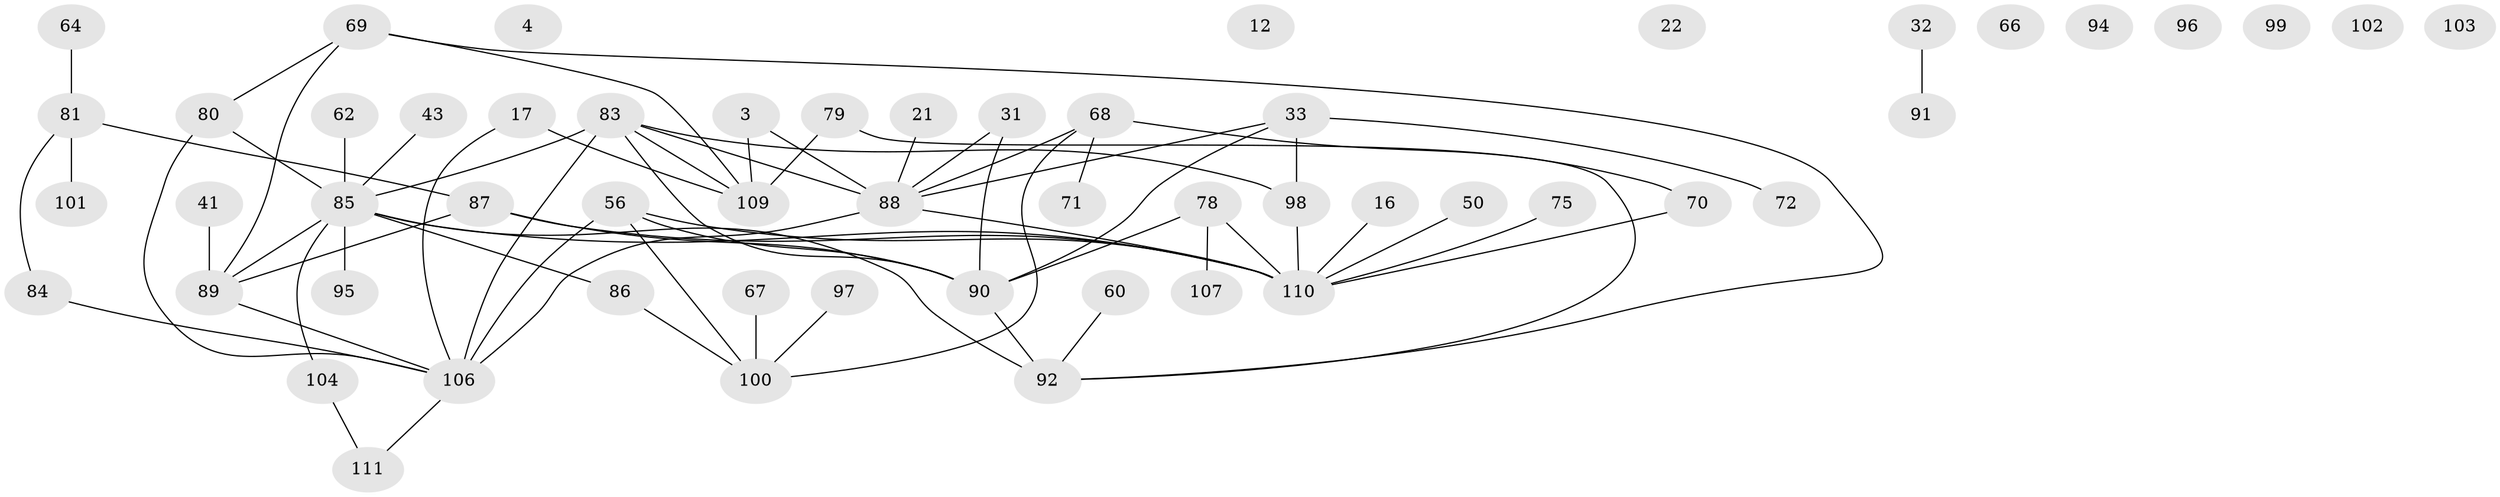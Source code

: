 // original degree distribution, {1: 0.23423423423423423, 2: 0.25225225225225223, 0: 0.07207207207207207, 3: 0.13513513513513514, 5: 0.08108108108108109, 4: 0.17117117117117117, 6: 0.05405405405405406}
// Generated by graph-tools (version 1.1) at 2025/40/03/09/25 04:40:02]
// undirected, 55 vertices, 69 edges
graph export_dot {
graph [start="1"]
  node [color=gray90,style=filled];
  3;
  4;
  12;
  16;
  17;
  21;
  22;
  31;
  32;
  33;
  41;
  43;
  50;
  56 [super="+39"];
  60 [super="+30"];
  62;
  64;
  66;
  67;
  68;
  69 [super="+58"];
  70 [super="+26"];
  71;
  72;
  75;
  78 [super="+15+5"];
  79;
  80 [super="+6+19+76"];
  81;
  83 [super="+40"];
  84;
  85 [super="+52+36+59"];
  86;
  87 [super="+37+46"];
  88 [super="+61+57"];
  89;
  90 [super="+51"];
  91;
  92 [super="+2+73+74"];
  94;
  95 [super="+82"];
  96 [super="+1"];
  97;
  98 [super="+8"];
  99;
  100 [super="+38+54"];
  101;
  102;
  103;
  104 [super="+10+24"];
  106 [super="+93+44"];
  107;
  109 [super="+108"];
  110 [super="+35+55+105"];
  111;
  3 -- 88;
  3 -- 109;
  16 -- 110;
  17 -- 106;
  17 -- 109;
  21 -- 88;
  31 -- 90;
  31 -- 88;
  32 -- 91;
  33 -- 72;
  33 -- 90;
  33 -- 98 [weight=2];
  33 -- 88;
  41 -- 89;
  43 -- 85;
  50 -- 110;
  56 -- 100;
  56 -- 106 [weight=3];
  56 -- 90;
  56 -- 110 [weight=2];
  60 -- 92;
  62 -- 85;
  64 -- 81;
  67 -- 100;
  68 -- 70;
  68 -- 71;
  68 -- 88 [weight=2];
  68 -- 100;
  69 -- 89;
  69 -- 109;
  69 -- 80;
  69 -- 92;
  70 -- 110;
  75 -- 110;
  78 -- 90 [weight=2];
  78 -- 107;
  78 -- 110 [weight=2];
  79 -- 109;
  79 -- 92;
  80 -- 85 [weight=3];
  80 -- 106;
  81 -- 84;
  81 -- 101;
  81 -- 87;
  83 -- 98;
  83 -- 109 [weight=2];
  83 -- 90;
  83 -- 106;
  83 -- 85 [weight=2];
  83 -- 88;
  84 -- 106;
  85 -- 86;
  85 -- 95 [weight=2];
  85 -- 110 [weight=2];
  85 -- 92 [weight=2];
  85 -- 104;
  85 -- 89;
  86 -- 100;
  87 -- 90;
  87 -- 89;
  87 -- 110;
  88 -- 110 [weight=3];
  88 -- 106 [weight=2];
  89 -- 106;
  90 -- 92;
  97 -- 100;
  98 -- 110;
  104 -- 111;
  106 -- 111;
}
